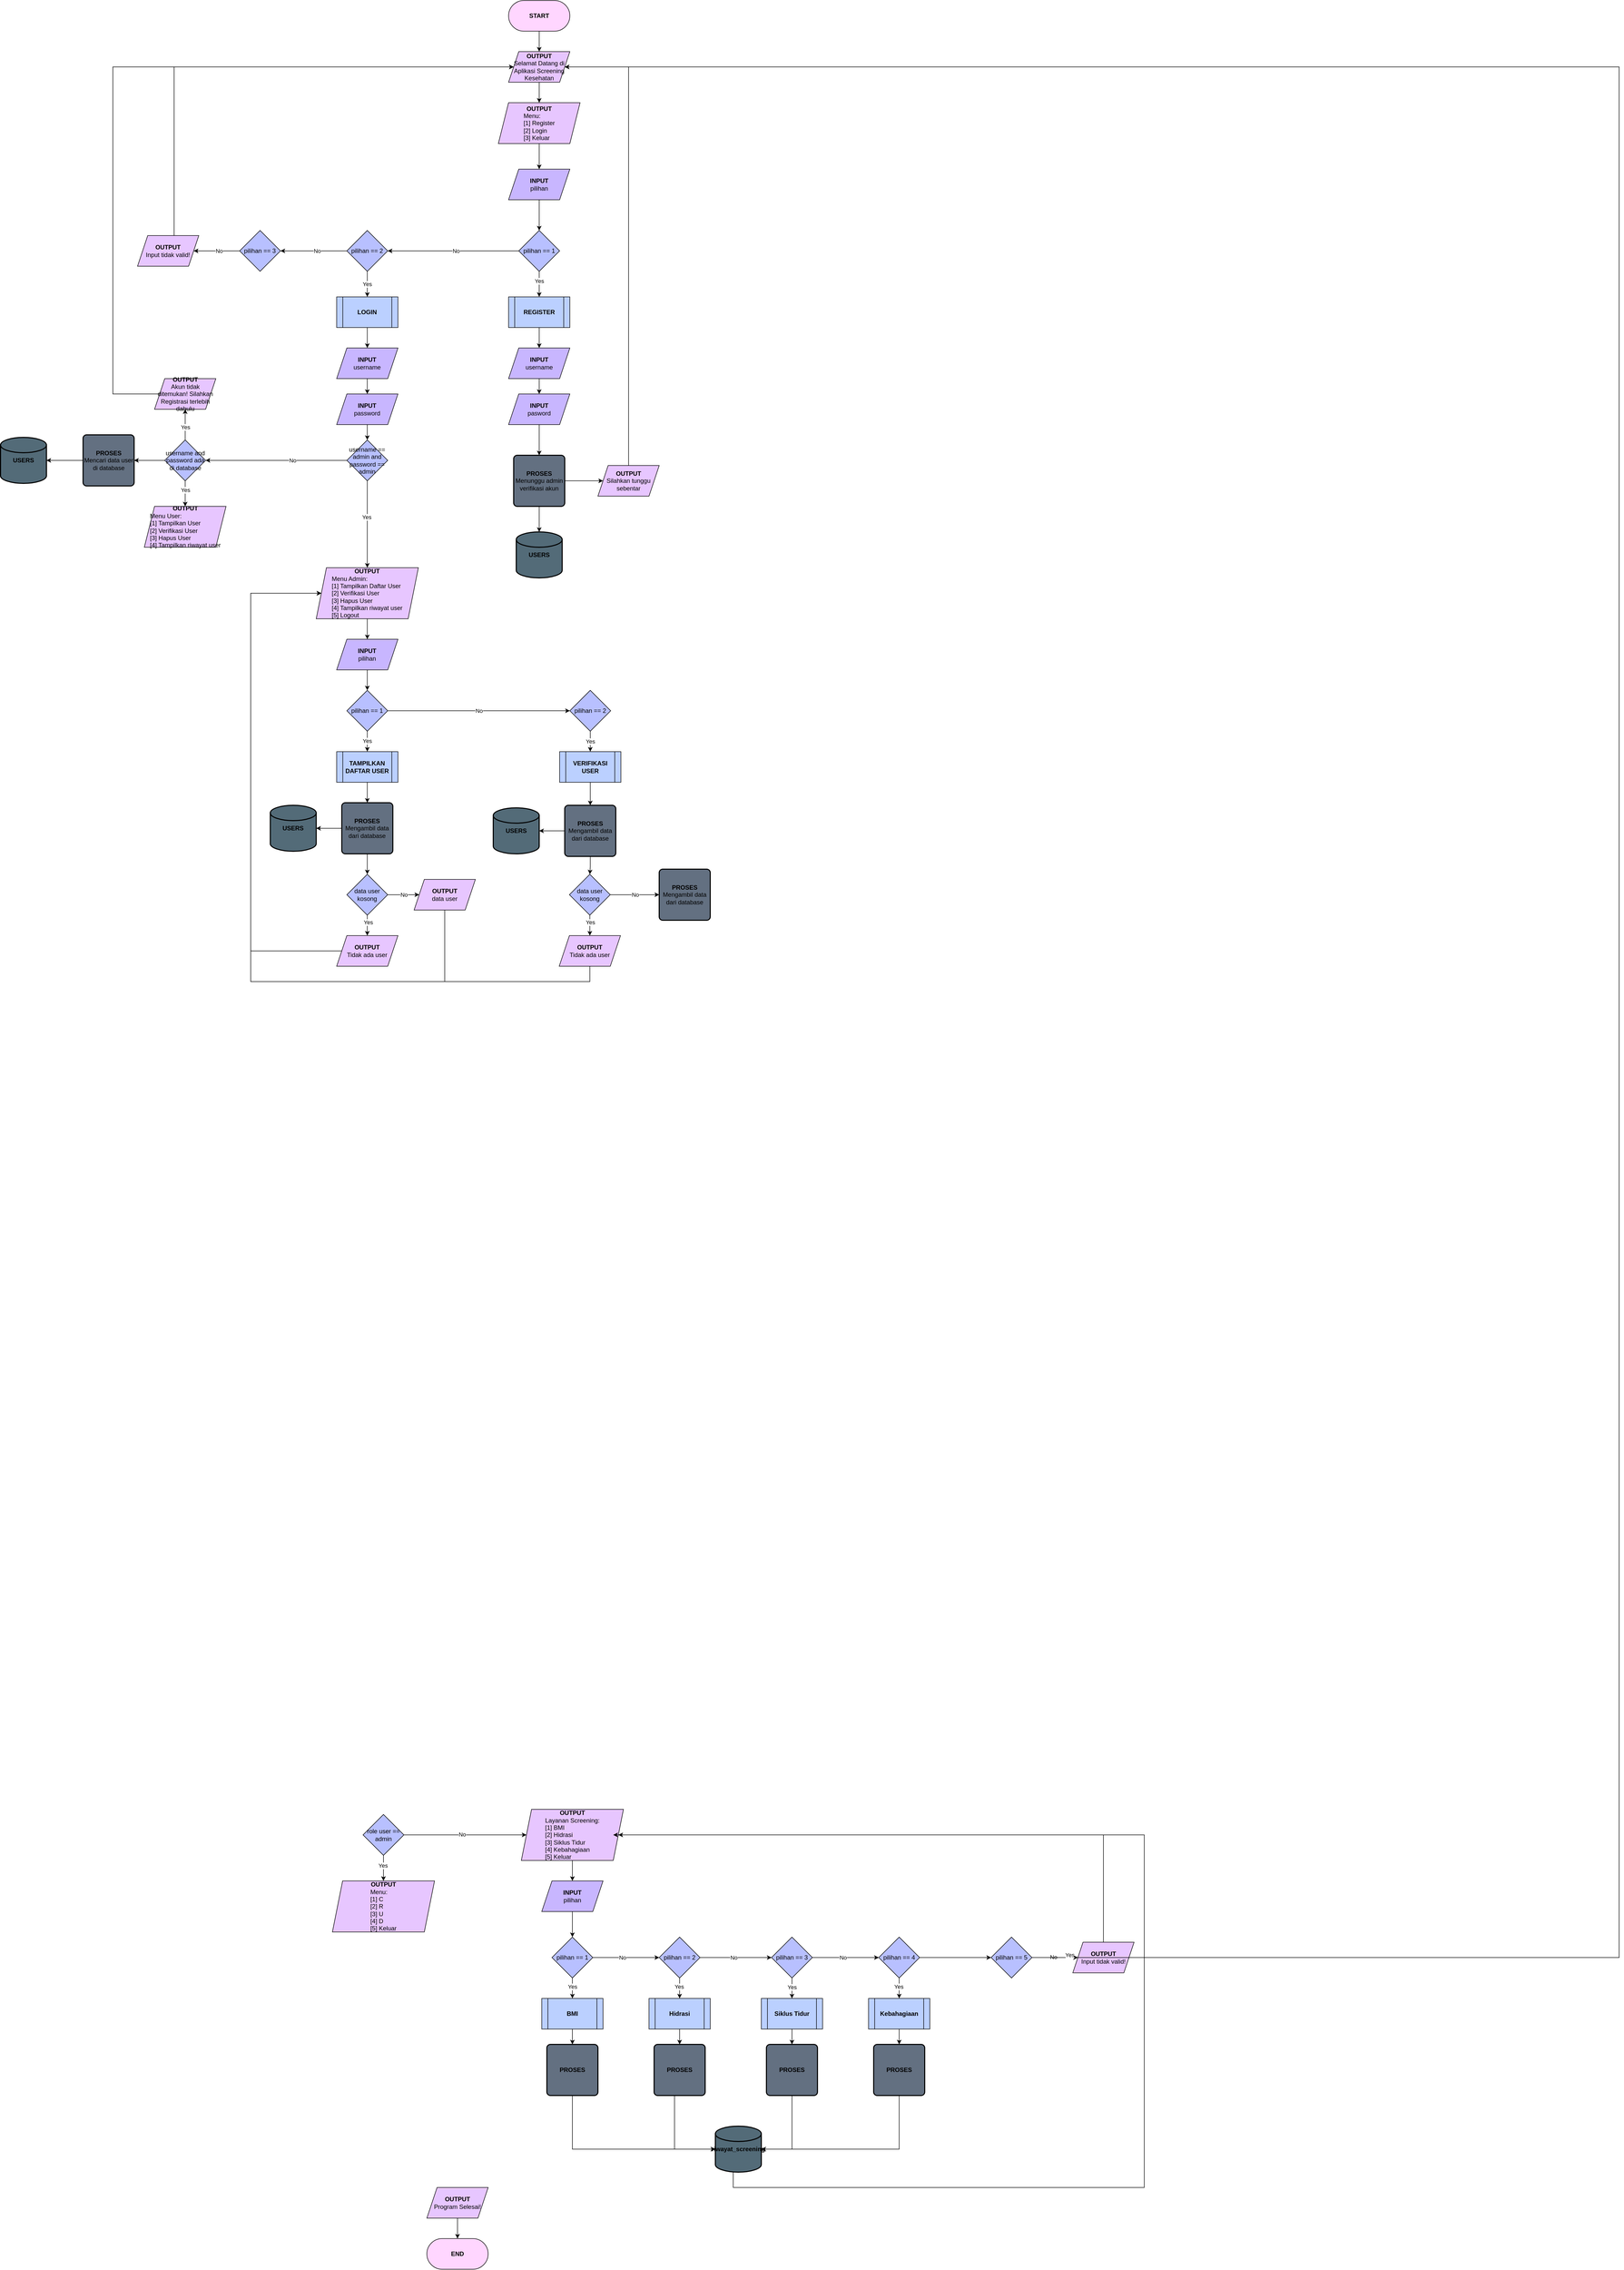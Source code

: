 <mxfile version="22.0.8" type="github">
  <diagram name="Page-1" id="qo0XNnkOASs_RlDREXJG">
    <mxGraphModel dx="2175" dy="676" grid="1" gridSize="10" guides="1" tooltips="1" connect="1" arrows="1" fold="1" page="1" pageScale="1" pageWidth="850" pageHeight="1100" math="0" shadow="0">
      <root>
        <mxCell id="0" />
        <mxCell id="1" parent="0" />
        <mxCell id="Sn1ewvtp5F0sCQ9_cXQ1-5" value="" style="edgeStyle=orthogonalEdgeStyle;rounded=0;orthogonalLoop=1;jettySize=auto;html=1;" parent="1" source="Sn1ewvtp5F0sCQ9_cXQ1-2" target="Sn1ewvtp5F0sCQ9_cXQ1-4" edge="1">
          <mxGeometry relative="1" as="geometry" />
        </mxCell>
        <mxCell id="Sn1ewvtp5F0sCQ9_cXQ1-2" value="&lt;b&gt;START&lt;/b&gt;" style="rounded=1;whiteSpace=wrap;html=1;fillColor=#ffd6ff;arcSize=50;" parent="1" vertex="1">
          <mxGeometry x="365" y="50" width="120" height="60" as="geometry" />
        </mxCell>
        <mxCell id="Sn1ewvtp5F0sCQ9_cXQ1-3" value="&lt;b&gt;END&lt;br&gt;&lt;/b&gt;" style="rounded=1;whiteSpace=wrap;html=1;fillColor=#ffd6ff;arcSize=50;" parent="1" vertex="1">
          <mxGeometry x="205" y="4430" width="120" height="60" as="geometry" />
        </mxCell>
        <mxCell id="Sn1ewvtp5F0sCQ9_cXQ1-7" value="" style="edgeStyle=orthogonalEdgeStyle;rounded=0;orthogonalLoop=1;jettySize=auto;html=1;" parent="1" source="Sn1ewvtp5F0sCQ9_cXQ1-4" target="Sn1ewvtp5F0sCQ9_cXQ1-6" edge="1">
          <mxGeometry relative="1" as="geometry" />
        </mxCell>
        <mxCell id="Sn1ewvtp5F0sCQ9_cXQ1-4" value="&lt;b&gt;OUTPUT&lt;/b&gt;&lt;br&gt;Selamat Datang di Aplikasi Screening Kesehatan" style="shape=parallelogram;perimeter=parallelogramPerimeter;whiteSpace=wrap;html=1;fixedSize=1;fillColor=#e7c6ff;" parent="1" vertex="1">
          <mxGeometry x="365" y="150" width="120" height="60" as="geometry" />
        </mxCell>
        <mxCell id="Sn1ewvtp5F0sCQ9_cXQ1-9" value="" style="edgeStyle=orthogonalEdgeStyle;rounded=0;orthogonalLoop=1;jettySize=auto;html=1;" parent="1" source="Sn1ewvtp5F0sCQ9_cXQ1-6" target="Sn1ewvtp5F0sCQ9_cXQ1-8" edge="1">
          <mxGeometry relative="1" as="geometry" />
        </mxCell>
        <mxCell id="Sn1ewvtp5F0sCQ9_cXQ1-6" value="&lt;b&gt;OUTPUT&lt;/b&gt;&lt;br&gt;&lt;div style=&quot;text-align: left;&quot;&gt;&lt;span style=&quot;background-color: initial;&quot;&gt;Menu:&lt;/span&gt;&lt;/div&gt;&lt;div style=&quot;text-align: left;&quot;&gt;&lt;span style=&quot;background-color: initial;&quot;&gt;[1] Register&lt;/span&gt;&lt;/div&gt;&lt;div style=&quot;text-align: left;&quot;&gt;&lt;span style=&quot;background-color: initial;&quot;&gt;[2] Login&lt;/span&gt;&lt;/div&gt;&lt;div style=&quot;text-align: left;&quot;&gt;&lt;span style=&quot;background-color: initial;&quot;&gt;[3] Keluar&lt;/span&gt;&lt;/div&gt;" style="shape=parallelogram;perimeter=parallelogramPerimeter;whiteSpace=wrap;html=1;fixedSize=1;fillColor=#e7c6ff;" parent="1" vertex="1">
          <mxGeometry x="345" y="250" width="160" height="80" as="geometry" />
        </mxCell>
        <mxCell id="Sn1ewvtp5F0sCQ9_cXQ1-11" value="" style="edgeStyle=orthogonalEdgeStyle;rounded=0;orthogonalLoop=1;jettySize=auto;html=1;" parent="1" source="Sn1ewvtp5F0sCQ9_cXQ1-8" target="Sn1ewvtp5F0sCQ9_cXQ1-10" edge="1">
          <mxGeometry relative="1" as="geometry" />
        </mxCell>
        <mxCell id="Sn1ewvtp5F0sCQ9_cXQ1-8" value="&lt;b&gt;INPUT&lt;/b&gt;&lt;br&gt;pilihan" style="shape=parallelogram;perimeter=parallelogramPerimeter;whiteSpace=wrap;html=1;fixedSize=1;fillColor=#c8b6ff;" parent="1" vertex="1">
          <mxGeometry x="365" y="380" width="120" height="60" as="geometry" />
        </mxCell>
        <mxCell id="Sn1ewvtp5F0sCQ9_cXQ1-13" value="" style="edgeStyle=orthogonalEdgeStyle;rounded=0;orthogonalLoop=1;jettySize=auto;html=1;" parent="1" source="Sn1ewvtp5F0sCQ9_cXQ1-10" target="Sn1ewvtp5F0sCQ9_cXQ1-12" edge="1">
          <mxGeometry relative="1" as="geometry" />
        </mxCell>
        <mxCell id="Sn1ewvtp5F0sCQ9_cXQ1-15" value="Yes" style="edgeLabel;html=1;align=center;verticalAlign=middle;resizable=0;points=[];" parent="Sn1ewvtp5F0sCQ9_cXQ1-13" vertex="1" connectable="0">
          <mxGeometry x="-0.231" relative="1" as="geometry">
            <mxPoint as="offset" />
          </mxGeometry>
        </mxCell>
        <mxCell id="Sn1ewvtp5F0sCQ9_cXQ1-17" style="edgeStyle=orthogonalEdgeStyle;rounded=0;orthogonalLoop=1;jettySize=auto;html=1;" parent="1" source="Sn1ewvtp5F0sCQ9_cXQ1-10" target="Sn1ewvtp5F0sCQ9_cXQ1-16" edge="1">
          <mxGeometry relative="1" as="geometry" />
        </mxCell>
        <mxCell id="Sn1ewvtp5F0sCQ9_cXQ1-18" value="No" style="edgeLabel;html=1;align=center;verticalAlign=middle;resizable=0;points=[];" parent="Sn1ewvtp5F0sCQ9_cXQ1-17" vertex="1" connectable="0">
          <mxGeometry x="-0.043" y="3" relative="1" as="geometry">
            <mxPoint y="-3" as="offset" />
          </mxGeometry>
        </mxCell>
        <mxCell id="Sn1ewvtp5F0sCQ9_cXQ1-10" value="pilihan == 1" style="rhombus;whiteSpace=wrap;html=1;fillColor=#b8c0ff;" parent="1" vertex="1">
          <mxGeometry x="385" y="500" width="80" height="80" as="geometry" />
        </mxCell>
        <mxCell id="Sn1ewvtp5F0sCQ9_cXQ1-12" value="&lt;b&gt;REGISTER&lt;/b&gt;" style="shape=process;whiteSpace=wrap;html=1;backgroundOutline=1;fillColor=#bbd0ff;" parent="1" vertex="1">
          <mxGeometry x="365" y="630" width="120" height="60" as="geometry" />
        </mxCell>
        <mxCell id="Sn1ewvtp5F0sCQ9_cXQ1-20" value="" style="edgeStyle=orthogonalEdgeStyle;rounded=0;orthogonalLoop=1;jettySize=auto;html=1;" parent="1" source="Sn1ewvtp5F0sCQ9_cXQ1-16" target="Sn1ewvtp5F0sCQ9_cXQ1-19" edge="1">
          <mxGeometry relative="1" as="geometry" />
        </mxCell>
        <mxCell id="Sn1ewvtp5F0sCQ9_cXQ1-21" value="Yes" style="edgeLabel;html=1;align=center;verticalAlign=middle;resizable=0;points=[];" parent="Sn1ewvtp5F0sCQ9_cXQ1-20" vertex="1" connectable="0">
          <mxGeometry x="0.002" y="-1" relative="1" as="geometry">
            <mxPoint as="offset" />
          </mxGeometry>
        </mxCell>
        <mxCell id="Sn1ewvtp5F0sCQ9_cXQ1-23" style="edgeStyle=orthogonalEdgeStyle;rounded=0;orthogonalLoop=1;jettySize=auto;html=1;entryX=1;entryY=0.5;entryDx=0;entryDy=0;" parent="1" source="Sn1ewvtp5F0sCQ9_cXQ1-16" target="Sn1ewvtp5F0sCQ9_cXQ1-22" edge="1">
          <mxGeometry relative="1" as="geometry" />
        </mxCell>
        <mxCell id="Sn1ewvtp5F0sCQ9_cXQ1-44" value="No" style="edgeLabel;html=1;align=center;verticalAlign=middle;resizable=0;points=[];" parent="Sn1ewvtp5F0sCQ9_cXQ1-23" vertex="1" connectable="0">
          <mxGeometry x="-0.096" y="2" relative="1" as="geometry">
            <mxPoint y="-2" as="offset" />
          </mxGeometry>
        </mxCell>
        <mxCell id="Sn1ewvtp5F0sCQ9_cXQ1-16" value="pilihan == 2" style="rhombus;whiteSpace=wrap;html=1;fillColor=#b8c0ff;" parent="1" vertex="1">
          <mxGeometry x="48.33" y="500" width="80" height="80" as="geometry" />
        </mxCell>
        <mxCell id="Sn1ewvtp5F0sCQ9_cXQ1-19" value="&lt;b&gt;LOGIN&lt;/b&gt;" style="shape=process;whiteSpace=wrap;html=1;backgroundOutline=1;fillColor=#bbd0ff;" parent="1" vertex="1">
          <mxGeometry x="28.33" y="630" width="120" height="60" as="geometry" />
        </mxCell>
        <mxCell id="Sn1ewvtp5F0sCQ9_cXQ1-41" value="" style="edgeStyle=orthogonalEdgeStyle;rounded=0;orthogonalLoop=1;jettySize=auto;html=1;" parent="1" source="Sn1ewvtp5F0sCQ9_cXQ1-22" target="Sn1ewvtp5F0sCQ9_cXQ1-40" edge="1">
          <mxGeometry relative="1" as="geometry" />
        </mxCell>
        <mxCell id="Sn1ewvtp5F0sCQ9_cXQ1-42" value="No" style="edgeLabel;html=1;align=center;verticalAlign=middle;resizable=0;points=[];" parent="Sn1ewvtp5F0sCQ9_cXQ1-41" vertex="1" connectable="0">
          <mxGeometry x="-0.751" y="3" relative="1" as="geometry">
            <mxPoint x="-30" y="-3" as="offset" />
          </mxGeometry>
        </mxCell>
        <mxCell id="Sn1ewvtp5F0sCQ9_cXQ1-22" value="pilihan == 3" style="rhombus;whiteSpace=wrap;html=1;fillColor=#b8c0ff;" parent="1" vertex="1">
          <mxGeometry x="-161.67" y="500" width="80" height="80" as="geometry" />
        </mxCell>
        <mxCell id="Sn1ewvtp5F0sCQ9_cXQ1-26" value="" style="edgeStyle=orthogonalEdgeStyle;rounded=0;orthogonalLoop=1;jettySize=auto;html=1;" parent="1" source="Sn1ewvtp5F0sCQ9_cXQ1-25" target="Sn1ewvtp5F0sCQ9_cXQ1-3" edge="1">
          <mxGeometry relative="1" as="geometry" />
        </mxCell>
        <mxCell id="Sn1ewvtp5F0sCQ9_cXQ1-25" value="&lt;b&gt;OUTPUT&lt;/b&gt;&lt;br&gt;Program Selesai!" style="shape=parallelogram;perimeter=parallelogramPerimeter;whiteSpace=wrap;html=1;fixedSize=1;fillColor=#e7c6ff;" parent="1" vertex="1">
          <mxGeometry x="205" y="4330" width="120" height="60" as="geometry" />
        </mxCell>
        <mxCell id="Sn1ewvtp5F0sCQ9_cXQ1-28" value="&lt;b&gt;USERS&lt;/b&gt;" style="strokeWidth=2;html=1;shape=mxgraph.flowchart.database;whiteSpace=wrap;fillColor=#536b78;" parent="1" vertex="1">
          <mxGeometry x="380" y="1090" width="90" height="90" as="geometry" />
        </mxCell>
        <mxCell id="w7ZADpuzzI7rwIIFdgVD-18" value="" style="edgeStyle=orthogonalEdgeStyle;rounded=0;orthogonalLoop=1;jettySize=auto;html=1;" parent="1" source="Sn1ewvtp5F0sCQ9_cXQ1-32" target="Sn1ewvtp5F0sCQ9_cXQ1-28" edge="1">
          <mxGeometry relative="1" as="geometry" />
        </mxCell>
        <mxCell id="5jB1MhsBqJiascW-whLG-3" style="edgeStyle=orthogonalEdgeStyle;rounded=0;orthogonalLoop=1;jettySize=auto;html=1;" edge="1" parent="1" source="Sn1ewvtp5F0sCQ9_cXQ1-32" target="5jB1MhsBqJiascW-whLG-1">
          <mxGeometry relative="1" as="geometry" />
        </mxCell>
        <mxCell id="Sn1ewvtp5F0sCQ9_cXQ1-32" value="&lt;b&gt;PROSES&lt;/b&gt;&lt;br&gt;Menunggu admin verifikasi akun" style="rounded=1;whiteSpace=wrap;html=1;absoluteArcSize=1;arcSize=14;strokeWidth=2;fillColor=#637081;" parent="1" vertex="1">
          <mxGeometry x="375" y="940" width="100" height="100" as="geometry" />
        </mxCell>
        <mxCell id="Sn1ewvtp5F0sCQ9_cXQ1-43" style="edgeStyle=orthogonalEdgeStyle;rounded=0;orthogonalLoop=1;jettySize=auto;html=1;entryX=0;entryY=0.5;entryDx=0;entryDy=0;" parent="1" source="Sn1ewvtp5F0sCQ9_cXQ1-40" target="Sn1ewvtp5F0sCQ9_cXQ1-4" edge="1">
          <mxGeometry relative="1" as="geometry">
            <Array as="points">
              <mxPoint x="-290" y="180" />
            </Array>
          </mxGeometry>
        </mxCell>
        <mxCell id="Sn1ewvtp5F0sCQ9_cXQ1-40" value="&lt;b&gt;OUTPUT&lt;/b&gt;&lt;br&gt;Input tidak valid!" style="shape=parallelogram;perimeter=parallelogramPerimeter;whiteSpace=wrap;html=1;fixedSize=1;fillColor=#e7c6ff;" parent="1" vertex="1">
          <mxGeometry x="-361.67" y="510" width="120" height="60" as="geometry" />
        </mxCell>
        <mxCell id="Sn1ewvtp5F0sCQ9_cXQ1-48" value="" style="edgeStyle=orthogonalEdgeStyle;rounded=0;orthogonalLoop=1;jettySize=auto;html=1;" parent="1" source="Sn1ewvtp5F0sCQ9_cXQ1-45" target="Sn1ewvtp5F0sCQ9_cXQ1-47" edge="1">
          <mxGeometry relative="1" as="geometry" />
        </mxCell>
        <mxCell id="Sn1ewvtp5F0sCQ9_cXQ1-49" value="Yes" style="edgeLabel;html=1;align=center;verticalAlign=middle;resizable=0;points=[];" parent="Sn1ewvtp5F0sCQ9_cXQ1-48" vertex="1" connectable="0">
          <mxGeometry x="-0.198" y="-1" relative="1" as="geometry">
            <mxPoint as="offset" />
          </mxGeometry>
        </mxCell>
        <mxCell id="Sn1ewvtp5F0sCQ9_cXQ1-52" style="edgeStyle=orthogonalEdgeStyle;rounded=0;orthogonalLoop=1;jettySize=auto;html=1;entryX=0;entryY=0.5;entryDx=0;entryDy=0;" parent="1" source="Sn1ewvtp5F0sCQ9_cXQ1-45" target="Sn1ewvtp5F0sCQ9_cXQ1-50" edge="1">
          <mxGeometry relative="1" as="geometry" />
        </mxCell>
        <mxCell id="Sn1ewvtp5F0sCQ9_cXQ1-57" value="No" style="edgeLabel;html=1;align=center;verticalAlign=middle;resizable=0;points=[];" parent="Sn1ewvtp5F0sCQ9_cXQ1-52" vertex="1" connectable="0">
          <mxGeometry x="-0.054" y="1" relative="1" as="geometry">
            <mxPoint as="offset" />
          </mxGeometry>
        </mxCell>
        <mxCell id="Sn1ewvtp5F0sCQ9_cXQ1-45" value="role user == admin" style="rhombus;whiteSpace=wrap;html=1;fillColor=#b8c0ff;" parent="1" vertex="1">
          <mxGeometry x="80" y="3600" width="80" height="80" as="geometry" />
        </mxCell>
        <mxCell id="Sn1ewvtp5F0sCQ9_cXQ1-47" value="&lt;b&gt;OUTPUT&lt;/b&gt;&lt;br&gt;&lt;div style=&quot;text-align: left;&quot;&gt;&lt;span style=&quot;background-color: initial;&quot;&gt;Menu:&lt;/span&gt;&lt;/div&gt;&lt;div style=&quot;text-align: left;&quot;&gt;[1] C&lt;/div&gt;&lt;div style=&quot;text-align: left;&quot;&gt;[2] R&lt;/div&gt;&lt;div style=&quot;text-align: left;&quot;&gt;[3] U&lt;/div&gt;&lt;div style=&quot;text-align: left;&quot;&gt;[4] D&lt;/div&gt;&lt;div style=&quot;text-align: left;&quot;&gt;[5] Keluar&lt;/div&gt;" style="shape=parallelogram;perimeter=parallelogramPerimeter;whiteSpace=wrap;html=1;fixedSize=1;fillColor=#e7c6ff;" parent="1" vertex="1">
          <mxGeometry x="20" y="3730" width="200" height="100" as="geometry" />
        </mxCell>
        <mxCell id="Sn1ewvtp5F0sCQ9_cXQ1-54" value="" style="edgeStyle=orthogonalEdgeStyle;rounded=0;orthogonalLoop=1;jettySize=auto;html=1;" parent="1" source="Sn1ewvtp5F0sCQ9_cXQ1-50" target="Sn1ewvtp5F0sCQ9_cXQ1-53" edge="1">
          <mxGeometry relative="1" as="geometry" />
        </mxCell>
        <mxCell id="Sn1ewvtp5F0sCQ9_cXQ1-50" value="&lt;b&gt;OUTPUT&lt;/b&gt;&lt;br&gt;&lt;div style=&quot;text-align: left;&quot;&gt;&lt;span style=&quot;background-color: initial;&quot;&gt;Layanan Screening:&lt;/span&gt;&lt;/div&gt;&lt;div style=&quot;text-align: left;&quot;&gt;[1] BMI&lt;/div&gt;&lt;div style=&quot;text-align: left;&quot;&gt;[2] Hidrasi&lt;/div&gt;&lt;div style=&quot;text-align: left;&quot;&gt;[3] Siklus Tidur&lt;/div&gt;&lt;div style=&quot;text-align: left;&quot;&gt;[4] Kebahagiaan&lt;/div&gt;&lt;div style=&quot;text-align: left;&quot;&gt;[5] Keluar&lt;/div&gt;" style="shape=parallelogram;perimeter=parallelogramPerimeter;whiteSpace=wrap;html=1;fixedSize=1;fillColor=#e7c6ff;" parent="1" vertex="1">
          <mxGeometry x="390" y="3590" width="200" height="100" as="geometry" />
        </mxCell>
        <mxCell id="Sn1ewvtp5F0sCQ9_cXQ1-56" value="" style="edgeStyle=orthogonalEdgeStyle;rounded=0;orthogonalLoop=1;jettySize=auto;html=1;" parent="1" source="Sn1ewvtp5F0sCQ9_cXQ1-53" target="Sn1ewvtp5F0sCQ9_cXQ1-55" edge="1">
          <mxGeometry relative="1" as="geometry" />
        </mxCell>
        <mxCell id="Sn1ewvtp5F0sCQ9_cXQ1-53" value="&lt;b&gt;INPUT&lt;/b&gt;&lt;br&gt;pilihan" style="shape=parallelogram;perimeter=parallelogramPerimeter;whiteSpace=wrap;html=1;fixedSize=1;fillColor=#c8b6ff;" parent="1" vertex="1">
          <mxGeometry x="430" y="3730" width="120" height="60" as="geometry" />
        </mxCell>
        <mxCell id="Sn1ewvtp5F0sCQ9_cXQ1-62" value="" style="edgeStyle=orthogonalEdgeStyle;rounded=0;orthogonalLoop=1;jettySize=auto;html=1;" parent="1" source="Sn1ewvtp5F0sCQ9_cXQ1-55" target="Sn1ewvtp5F0sCQ9_cXQ1-60" edge="1">
          <mxGeometry relative="1" as="geometry" />
        </mxCell>
        <mxCell id="Sn1ewvtp5F0sCQ9_cXQ1-82" value="Yes" style="edgeLabel;html=1;align=center;verticalAlign=middle;resizable=0;points=[];" parent="Sn1ewvtp5F0sCQ9_cXQ1-62" vertex="1" connectable="0">
          <mxGeometry x="-0.156" y="-1" relative="1" as="geometry">
            <mxPoint x="1" as="offset" />
          </mxGeometry>
        </mxCell>
        <mxCell id="Sn1ewvtp5F0sCQ9_cXQ1-66" style="edgeStyle=orthogonalEdgeStyle;rounded=0;orthogonalLoop=1;jettySize=auto;html=1;entryX=0;entryY=0.5;entryDx=0;entryDy=0;" parent="1" source="Sn1ewvtp5F0sCQ9_cXQ1-55" target="Sn1ewvtp5F0sCQ9_cXQ1-63" edge="1">
          <mxGeometry relative="1" as="geometry" />
        </mxCell>
        <mxCell id="Sn1ewvtp5F0sCQ9_cXQ1-87" value="No" style="edgeLabel;html=1;align=center;verticalAlign=middle;resizable=0;points=[];" parent="Sn1ewvtp5F0sCQ9_cXQ1-66" vertex="1" connectable="0">
          <mxGeometry x="-0.189" y="-1" relative="1" as="geometry">
            <mxPoint x="5" y="-1" as="offset" />
          </mxGeometry>
        </mxCell>
        <mxCell id="Sn1ewvtp5F0sCQ9_cXQ1-55" value="pilihan == 1" style="rhombus;whiteSpace=wrap;html=1;fillColor=#b8c0ff;" parent="1" vertex="1">
          <mxGeometry x="450" y="3840" width="80" height="80" as="geometry" />
        </mxCell>
        <mxCell id="Sn1ewvtp5F0sCQ9_cXQ1-69" value="" style="edgeStyle=orthogonalEdgeStyle;rounded=0;orthogonalLoop=1;jettySize=auto;html=1;" parent="1" source="Sn1ewvtp5F0sCQ9_cXQ1-60" target="Sn1ewvtp5F0sCQ9_cXQ1-61" edge="1">
          <mxGeometry relative="1" as="geometry" />
        </mxCell>
        <mxCell id="Sn1ewvtp5F0sCQ9_cXQ1-60" value="&lt;b&gt;BMI&lt;/b&gt;" style="shape=process;whiteSpace=wrap;html=1;backgroundOutline=1;fillColor=#bbd0ff;" parent="1" vertex="1">
          <mxGeometry x="430" y="3960" width="120" height="60" as="geometry" />
        </mxCell>
        <mxCell id="Sn1ewvtp5F0sCQ9_cXQ1-61" value="&lt;b&gt;PROSES&lt;/b&gt;" style="rounded=1;whiteSpace=wrap;html=1;absoluteArcSize=1;arcSize=14;strokeWidth=2;fillColor=#637081;" parent="1" vertex="1">
          <mxGeometry x="440" y="4050" width="100" height="100" as="geometry" />
        </mxCell>
        <mxCell id="Sn1ewvtp5F0sCQ9_cXQ1-67" value="" style="edgeStyle=orthogonalEdgeStyle;rounded=0;orthogonalLoop=1;jettySize=auto;html=1;" parent="1" source="Sn1ewvtp5F0sCQ9_cXQ1-63" target="Sn1ewvtp5F0sCQ9_cXQ1-64" edge="1">
          <mxGeometry relative="1" as="geometry" />
        </mxCell>
        <mxCell id="Sn1ewvtp5F0sCQ9_cXQ1-83" value="Yes" style="edgeLabel;html=1;align=center;verticalAlign=middle;resizable=0;points=[];" parent="Sn1ewvtp5F0sCQ9_cXQ1-67" vertex="1" connectable="0">
          <mxGeometry x="-0.267" y="1" relative="1" as="geometry">
            <mxPoint x="-2" y="2" as="offset" />
          </mxGeometry>
        </mxCell>
        <mxCell id="Sn1ewvtp5F0sCQ9_cXQ1-73" style="edgeStyle=orthogonalEdgeStyle;rounded=0;orthogonalLoop=1;jettySize=auto;html=1;entryX=0;entryY=0.5;entryDx=0;entryDy=0;" parent="1" source="Sn1ewvtp5F0sCQ9_cXQ1-63" target="Sn1ewvtp5F0sCQ9_cXQ1-70" edge="1">
          <mxGeometry relative="1" as="geometry" />
        </mxCell>
        <mxCell id="Sn1ewvtp5F0sCQ9_cXQ1-88" value="No" style="edgeLabel;html=1;align=center;verticalAlign=middle;resizable=0;points=[];" parent="Sn1ewvtp5F0sCQ9_cXQ1-73" vertex="1" connectable="0">
          <mxGeometry x="-0.078" y="-2" relative="1" as="geometry">
            <mxPoint x="1" y="-2" as="offset" />
          </mxGeometry>
        </mxCell>
        <mxCell id="Sn1ewvtp5F0sCQ9_cXQ1-63" value="pilihan == 2" style="rhombus;whiteSpace=wrap;html=1;fillColor=#b8c0ff;" parent="1" vertex="1">
          <mxGeometry x="660" y="3840" width="80" height="80" as="geometry" />
        </mxCell>
        <mxCell id="Sn1ewvtp5F0sCQ9_cXQ1-68" value="" style="edgeStyle=orthogonalEdgeStyle;rounded=0;orthogonalLoop=1;jettySize=auto;html=1;" parent="1" source="Sn1ewvtp5F0sCQ9_cXQ1-64" target="Sn1ewvtp5F0sCQ9_cXQ1-65" edge="1">
          <mxGeometry relative="1" as="geometry" />
        </mxCell>
        <mxCell id="Sn1ewvtp5F0sCQ9_cXQ1-64" value="&lt;b&gt;Hidrasi&lt;/b&gt;" style="shape=process;whiteSpace=wrap;html=1;backgroundOutline=1;fillColor=#bbd0ff;" parent="1" vertex="1">
          <mxGeometry x="640" y="3960" width="120" height="60" as="geometry" />
        </mxCell>
        <mxCell id="Sn1ewvtp5F0sCQ9_cXQ1-65" value="&lt;b&gt;PROSES&lt;/b&gt;" style="rounded=1;whiteSpace=wrap;html=1;absoluteArcSize=1;arcSize=14;strokeWidth=2;fillColor=#637081;" parent="1" vertex="1">
          <mxGeometry x="650" y="4050" width="100" height="100" as="geometry" />
        </mxCell>
        <mxCell id="Sn1ewvtp5F0sCQ9_cXQ1-74" value="" style="edgeStyle=orthogonalEdgeStyle;rounded=0;orthogonalLoop=1;jettySize=auto;html=1;" parent="1" source="Sn1ewvtp5F0sCQ9_cXQ1-70" target="Sn1ewvtp5F0sCQ9_cXQ1-71" edge="1">
          <mxGeometry relative="1" as="geometry" />
        </mxCell>
        <mxCell id="Sn1ewvtp5F0sCQ9_cXQ1-84" value="Yes" style="edgeLabel;html=1;align=center;verticalAlign=middle;resizable=0;points=[];" parent="Sn1ewvtp5F0sCQ9_cXQ1-74" vertex="1" connectable="0">
          <mxGeometry x="-0.1" y="2" relative="1" as="geometry">
            <mxPoint x="-2" as="offset" />
          </mxGeometry>
        </mxCell>
        <mxCell id="Sn1ewvtp5F0sCQ9_cXQ1-79" style="edgeStyle=orthogonalEdgeStyle;rounded=0;orthogonalLoop=1;jettySize=auto;html=1;entryX=0;entryY=0.5;entryDx=0;entryDy=0;" parent="1" source="Sn1ewvtp5F0sCQ9_cXQ1-70" target="Sn1ewvtp5F0sCQ9_cXQ1-76" edge="1">
          <mxGeometry relative="1" as="geometry" />
        </mxCell>
        <mxCell id="Sn1ewvtp5F0sCQ9_cXQ1-89" value="No" style="edgeLabel;html=1;align=center;verticalAlign=middle;resizable=0;points=[];" parent="Sn1ewvtp5F0sCQ9_cXQ1-79" vertex="1" connectable="0">
          <mxGeometry x="-0.077" y="-4" relative="1" as="geometry">
            <mxPoint y="-4" as="offset" />
          </mxGeometry>
        </mxCell>
        <mxCell id="Sn1ewvtp5F0sCQ9_cXQ1-70" value="pilihan == 3" style="rhombus;whiteSpace=wrap;html=1;fillColor=#b8c0ff;" parent="1" vertex="1">
          <mxGeometry x="880" y="3840" width="80" height="80" as="geometry" />
        </mxCell>
        <mxCell id="Sn1ewvtp5F0sCQ9_cXQ1-75" value="" style="edgeStyle=orthogonalEdgeStyle;rounded=0;orthogonalLoop=1;jettySize=auto;html=1;" parent="1" source="Sn1ewvtp5F0sCQ9_cXQ1-71" target="Sn1ewvtp5F0sCQ9_cXQ1-72" edge="1">
          <mxGeometry relative="1" as="geometry" />
        </mxCell>
        <mxCell id="Sn1ewvtp5F0sCQ9_cXQ1-71" value="&lt;b&gt;Siklus Tidur&lt;/b&gt;" style="shape=process;whiteSpace=wrap;html=1;backgroundOutline=1;fillColor=#bbd0ff;" parent="1" vertex="1">
          <mxGeometry x="860" y="3960" width="120" height="60" as="geometry" />
        </mxCell>
        <mxCell id="Sn1ewvtp5F0sCQ9_cXQ1-72" value="&lt;b&gt;PROSES&lt;/b&gt;" style="rounded=1;whiteSpace=wrap;html=1;absoluteArcSize=1;arcSize=14;strokeWidth=2;fillColor=#637081;" parent="1" vertex="1">
          <mxGeometry x="870" y="4050" width="100" height="100" as="geometry" />
        </mxCell>
        <mxCell id="Sn1ewvtp5F0sCQ9_cXQ1-80" value="" style="edgeStyle=orthogonalEdgeStyle;rounded=0;orthogonalLoop=1;jettySize=auto;html=1;" parent="1" source="Sn1ewvtp5F0sCQ9_cXQ1-76" target="Sn1ewvtp5F0sCQ9_cXQ1-77" edge="1">
          <mxGeometry relative="1" as="geometry" />
        </mxCell>
        <mxCell id="Sn1ewvtp5F0sCQ9_cXQ1-86" value="Yes" style="edgeLabel;html=1;align=center;verticalAlign=middle;resizable=0;points=[];" parent="Sn1ewvtp5F0sCQ9_cXQ1-80" vertex="1" connectable="0">
          <mxGeometry x="-0.191" y="3" relative="1" as="geometry">
            <mxPoint x="-4" y="1" as="offset" />
          </mxGeometry>
        </mxCell>
        <mxCell id="Sn1ewvtp5F0sCQ9_cXQ1-102" style="edgeStyle=orthogonalEdgeStyle;rounded=0;orthogonalLoop=1;jettySize=auto;html=1;entryX=0;entryY=0.5;entryDx=0;entryDy=0;" parent="1" source="Sn1ewvtp5F0sCQ9_cXQ1-76" target="Sn1ewvtp5F0sCQ9_cXQ1-101" edge="1">
          <mxGeometry relative="1" as="geometry" />
        </mxCell>
        <mxCell id="Sn1ewvtp5F0sCQ9_cXQ1-76" value="pilihan == 4" style="rhombus;whiteSpace=wrap;html=1;fillColor=#b8c0ff;" parent="1" vertex="1">
          <mxGeometry x="1090" y="3840" width="80" height="80" as="geometry" />
        </mxCell>
        <mxCell id="Sn1ewvtp5F0sCQ9_cXQ1-81" value="" style="edgeStyle=orthogonalEdgeStyle;rounded=0;orthogonalLoop=1;jettySize=auto;html=1;" parent="1" source="Sn1ewvtp5F0sCQ9_cXQ1-77" target="Sn1ewvtp5F0sCQ9_cXQ1-78" edge="1">
          <mxGeometry relative="1" as="geometry" />
        </mxCell>
        <mxCell id="Sn1ewvtp5F0sCQ9_cXQ1-77" value="&lt;b&gt;Kebahagiaan&lt;/b&gt;" style="shape=process;whiteSpace=wrap;html=1;backgroundOutline=1;fillColor=#bbd0ff;" parent="1" vertex="1">
          <mxGeometry x="1070" y="3960" width="120" height="60" as="geometry" />
        </mxCell>
        <mxCell id="Sn1ewvtp5F0sCQ9_cXQ1-99" style="edgeStyle=orthogonalEdgeStyle;rounded=0;orthogonalLoop=1;jettySize=auto;html=1;entryX=1;entryY=0.5;entryDx=0;entryDy=0;entryPerimeter=0;" parent="1" source="Sn1ewvtp5F0sCQ9_cXQ1-78" target="Sn1ewvtp5F0sCQ9_cXQ1-95" edge="1">
          <mxGeometry relative="1" as="geometry">
            <mxPoint x="1130" y="4260" as="targetPoint" />
            <Array as="points">
              <mxPoint x="1130" y="4255" />
            </Array>
          </mxGeometry>
        </mxCell>
        <mxCell id="Sn1ewvtp5F0sCQ9_cXQ1-78" value="&lt;b&gt;PROSES&lt;/b&gt;" style="rounded=1;whiteSpace=wrap;html=1;absoluteArcSize=1;arcSize=14;strokeWidth=2;fillColor=#637081;" parent="1" vertex="1">
          <mxGeometry x="1080" y="4050" width="100" height="100" as="geometry" />
        </mxCell>
        <mxCell id="Sn1ewvtp5F0sCQ9_cXQ1-105" style="edgeStyle=orthogonalEdgeStyle;rounded=0;orthogonalLoop=1;jettySize=auto;html=1;entryX=1;entryY=0.5;entryDx=0;entryDy=0;" parent="1" source="Sn1ewvtp5F0sCQ9_cXQ1-91" target="Sn1ewvtp5F0sCQ9_cXQ1-50" edge="1">
          <mxGeometry relative="1" as="geometry">
            <Array as="points">
              <mxPoint x="1530" y="3640" />
            </Array>
          </mxGeometry>
        </mxCell>
        <mxCell id="Sn1ewvtp5F0sCQ9_cXQ1-91" value="&lt;b&gt;OUTPUT&lt;/b&gt;&lt;br&gt;Input tidak valid!" style="shape=parallelogram;perimeter=parallelogramPerimeter;whiteSpace=wrap;html=1;fixedSize=1;fillColor=#e7c6ff;" parent="1" vertex="1">
          <mxGeometry x="1470" y="3850" width="120" height="60" as="geometry" />
        </mxCell>
        <mxCell id="Sn1ewvtp5F0sCQ9_cXQ1-110" style="edgeStyle=orthogonalEdgeStyle;rounded=0;orthogonalLoop=1;jettySize=auto;html=1;entryX=1;entryY=0.5;entryDx=0;entryDy=0;" parent="1" edge="1">
          <mxGeometry relative="1" as="geometry">
            <mxPoint x="805" y="4300" as="sourcePoint" />
            <mxPoint x="570" y="3640" as="targetPoint" />
            <Array as="points">
              <mxPoint x="805" y="4330" />
              <mxPoint x="1610" y="4330" />
              <mxPoint x="1610" y="3640" />
            </Array>
          </mxGeometry>
        </mxCell>
        <mxCell id="Sn1ewvtp5F0sCQ9_cXQ1-95" value="&lt;b&gt;riwayat_screening&lt;/b&gt;" style="strokeWidth=2;html=1;shape=mxgraph.flowchart.database;whiteSpace=wrap;fillColor=#536b78;" parent="1" vertex="1">
          <mxGeometry x="770" y="4210" width="90" height="90" as="geometry" />
        </mxCell>
        <mxCell id="Sn1ewvtp5F0sCQ9_cXQ1-96" style="edgeStyle=orthogonalEdgeStyle;rounded=0;orthogonalLoop=1;jettySize=auto;html=1;entryX=0;entryY=0.5;entryDx=0;entryDy=0;entryPerimeter=0;" parent="1" source="Sn1ewvtp5F0sCQ9_cXQ1-61" target="Sn1ewvtp5F0sCQ9_cXQ1-95" edge="1">
          <mxGeometry relative="1" as="geometry">
            <Array as="points">
              <mxPoint x="490" y="4255" />
            </Array>
          </mxGeometry>
        </mxCell>
        <mxCell id="Sn1ewvtp5F0sCQ9_cXQ1-97" style="edgeStyle=orthogonalEdgeStyle;rounded=0;orthogonalLoop=1;jettySize=auto;html=1;entryX=0;entryY=0.5;entryDx=0;entryDy=0;entryPerimeter=0;" parent="1" source="Sn1ewvtp5F0sCQ9_cXQ1-65" target="Sn1ewvtp5F0sCQ9_cXQ1-95" edge="1">
          <mxGeometry relative="1" as="geometry">
            <Array as="points">
              <mxPoint x="690" y="4255" />
            </Array>
          </mxGeometry>
        </mxCell>
        <mxCell id="Sn1ewvtp5F0sCQ9_cXQ1-98" style="edgeStyle=orthogonalEdgeStyle;rounded=0;orthogonalLoop=1;jettySize=auto;html=1;entryX=1;entryY=0.5;entryDx=0;entryDy=0;entryPerimeter=0;" parent="1" source="Sn1ewvtp5F0sCQ9_cXQ1-72" target="Sn1ewvtp5F0sCQ9_cXQ1-95" edge="1">
          <mxGeometry relative="1" as="geometry">
            <Array as="points">
              <mxPoint x="920" y="4255" />
            </Array>
          </mxGeometry>
        </mxCell>
        <mxCell id="Sn1ewvtp5F0sCQ9_cXQ1-103" style="edgeStyle=orthogonalEdgeStyle;rounded=0;orthogonalLoop=1;jettySize=auto;html=1;entryX=0;entryY=0.5;entryDx=0;entryDy=0;" parent="1" source="Sn1ewvtp5F0sCQ9_cXQ1-101" target="Sn1ewvtp5F0sCQ9_cXQ1-91" edge="1">
          <mxGeometry relative="1" as="geometry" />
        </mxCell>
        <mxCell id="Sn1ewvtp5F0sCQ9_cXQ1-104" value="No" style="edgeLabel;html=1;align=center;verticalAlign=middle;resizable=0;points=[];" parent="Sn1ewvtp5F0sCQ9_cXQ1-103" vertex="1" connectable="0">
          <mxGeometry x="0.057" relative="1" as="geometry">
            <mxPoint x="-6" y="-1" as="offset" />
          </mxGeometry>
        </mxCell>
        <mxCell id="Sn1ewvtp5F0sCQ9_cXQ1-106" style="edgeStyle=orthogonalEdgeStyle;rounded=0;orthogonalLoop=1;jettySize=auto;html=1;entryX=1;entryY=0.5;entryDx=0;entryDy=0;" parent="1" source="Sn1ewvtp5F0sCQ9_cXQ1-101" target="Sn1ewvtp5F0sCQ9_cXQ1-4" edge="1">
          <mxGeometry relative="1" as="geometry">
            <Array as="points">
              <mxPoint x="2540" y="3880" />
              <mxPoint x="2540" y="180" />
            </Array>
          </mxGeometry>
        </mxCell>
        <mxCell id="Sn1ewvtp5F0sCQ9_cXQ1-109" value="Yes" style="edgeLabel;html=1;align=center;verticalAlign=middle;resizable=0;points=[];" parent="Sn1ewvtp5F0sCQ9_cXQ1-106" vertex="1" connectable="0">
          <mxGeometry x="-0.978" y="1" relative="1" as="geometry">
            <mxPoint x="-2" y="-4" as="offset" />
          </mxGeometry>
        </mxCell>
        <mxCell id="Sn1ewvtp5F0sCQ9_cXQ1-101" value="pilihan == 5" style="rhombus;whiteSpace=wrap;html=1;fillColor=#b8c0ff;" parent="1" vertex="1">
          <mxGeometry x="1310" y="3840" width="80" height="80" as="geometry" />
        </mxCell>
        <mxCell id="w7ZADpuzzI7rwIIFdgVD-4" value="" style="edgeStyle=orthogonalEdgeStyle;rounded=0;orthogonalLoop=1;jettySize=auto;html=1;" parent="1" source="Sn1ewvtp5F0sCQ9_cXQ1-19" target="w7ZADpuzzI7rwIIFdgVD-3" edge="1">
          <mxGeometry relative="1" as="geometry">
            <mxPoint x="88.33" y="690" as="sourcePoint" />
            <mxPoint x="88.33" y="820" as="targetPoint" />
          </mxGeometry>
        </mxCell>
        <mxCell id="w7ZADpuzzI7rwIIFdgVD-14" value="" style="edgeStyle=orthogonalEdgeStyle;rounded=0;orthogonalLoop=1;jettySize=auto;html=1;" parent="1" source="w7ZADpuzzI7rwIIFdgVD-3" target="w7ZADpuzzI7rwIIFdgVD-13" edge="1">
          <mxGeometry relative="1" as="geometry" />
        </mxCell>
        <mxCell id="w7ZADpuzzI7rwIIFdgVD-3" value="&lt;b&gt;INPUT&lt;/b&gt;&lt;br&gt;username" style="shape=parallelogram;perimeter=parallelogramPerimeter;whiteSpace=wrap;html=1;fixedSize=1;fillColor=#c8b6ff;" parent="1" vertex="1">
          <mxGeometry x="28.33" y="730" width="120" height="60" as="geometry" />
        </mxCell>
        <mxCell id="w7ZADpuzzI7rwIIFdgVD-6" value="" style="edgeStyle=orthogonalEdgeStyle;rounded=0;orthogonalLoop=1;jettySize=auto;html=1;" parent="1" source="Sn1ewvtp5F0sCQ9_cXQ1-12" target="w7ZADpuzzI7rwIIFdgVD-5" edge="1">
          <mxGeometry relative="1" as="geometry">
            <mxPoint x="425" y="690" as="sourcePoint" />
            <mxPoint x="425" y="820" as="targetPoint" />
          </mxGeometry>
        </mxCell>
        <mxCell id="w7ZADpuzzI7rwIIFdgVD-5" value="&lt;b&gt;INPUT&lt;/b&gt;&lt;br&gt;username" style="shape=parallelogram;perimeter=parallelogramPerimeter;whiteSpace=wrap;html=1;fixedSize=1;fillColor=#c8b6ff;" parent="1" vertex="1">
          <mxGeometry x="365" y="730" width="120" height="60" as="geometry" />
        </mxCell>
        <mxCell id="w7ZADpuzzI7rwIIFdgVD-8" value="" style="edgeStyle=orthogonalEdgeStyle;rounded=0;orthogonalLoop=1;jettySize=auto;html=1;" parent="1" source="w7ZADpuzzI7rwIIFdgVD-5" target="w7ZADpuzzI7rwIIFdgVD-7" edge="1">
          <mxGeometry relative="1" as="geometry">
            <mxPoint x="425" y="790" as="sourcePoint" />
            <mxPoint x="425" y="1150" as="targetPoint" />
          </mxGeometry>
        </mxCell>
        <mxCell id="w7ZADpuzzI7rwIIFdgVD-9" value="" style="edgeStyle=orthogonalEdgeStyle;rounded=0;orthogonalLoop=1;jettySize=auto;html=1;" parent="1" source="w7ZADpuzzI7rwIIFdgVD-7" target="Sn1ewvtp5F0sCQ9_cXQ1-32" edge="1">
          <mxGeometry relative="1" as="geometry" />
        </mxCell>
        <mxCell id="w7ZADpuzzI7rwIIFdgVD-7" value="&lt;b&gt;INPUT&lt;/b&gt;&lt;br&gt;pasword" style="shape=parallelogram;perimeter=parallelogramPerimeter;whiteSpace=wrap;html=1;fixedSize=1;fillColor=#c8b6ff;" parent="1" vertex="1">
          <mxGeometry x="365" y="820" width="120" height="60" as="geometry" />
        </mxCell>
        <mxCell id="5jB1MhsBqJiascW-whLG-7" value="" style="edgeStyle=orthogonalEdgeStyle;rounded=0;orthogonalLoop=1;jettySize=auto;html=1;" edge="1" parent="1" source="w7ZADpuzzI7rwIIFdgVD-11" target="5jB1MhsBqJiascW-whLG-6">
          <mxGeometry relative="1" as="geometry" />
        </mxCell>
        <mxCell id="w7ZADpuzzI7rwIIFdgVD-11" value="&lt;b&gt;OUTPUT&lt;/b&gt;&lt;br&gt;&lt;div style=&quot;text-align: left;&quot;&gt;&lt;span style=&quot;background-color: initial;&quot;&gt;Menu Admin:&lt;/span&gt;&lt;/div&gt;&lt;div style=&quot;text-align: left;&quot;&gt;&lt;span style=&quot;background-color: initial;&quot;&gt;[1] Tampilkan Daftar User&lt;/span&gt;&lt;/div&gt;&lt;div style=&quot;text-align: left;&quot;&gt;&lt;span style=&quot;background-color: initial;&quot;&gt;[2] Verifikasi User&lt;/span&gt;&lt;/div&gt;&lt;div style=&quot;text-align: left;&quot;&gt;&lt;span style=&quot;background-color: initial;&quot;&gt;[3] Hapus User&lt;/span&gt;&lt;/div&gt;&lt;div style=&quot;text-align: left;&quot;&gt;[4] Tampilkan riwayat user&lt;/div&gt;&lt;div style=&quot;text-align: left;&quot;&gt;[5] Logout&lt;/div&gt;" style="shape=parallelogram;perimeter=parallelogramPerimeter;whiteSpace=wrap;html=1;fixedSize=1;fillColor=#e7c6ff;" parent="1" vertex="1">
          <mxGeometry x="-11.67" y="1160" width="200" height="100" as="geometry" />
        </mxCell>
        <mxCell id="w7ZADpuzzI7rwIIFdgVD-16" value="" style="edgeStyle=orthogonalEdgeStyle;rounded=0;orthogonalLoop=1;jettySize=auto;html=1;" parent="1" source="w7ZADpuzzI7rwIIFdgVD-13" target="w7ZADpuzzI7rwIIFdgVD-15" edge="1">
          <mxGeometry relative="1" as="geometry" />
        </mxCell>
        <mxCell id="w7ZADpuzzI7rwIIFdgVD-13" value="&lt;b&gt;INPUT&lt;/b&gt;&lt;br&gt;password" style="shape=parallelogram;perimeter=parallelogramPerimeter;whiteSpace=wrap;html=1;fixedSize=1;fillColor=#c8b6ff;" parent="1" vertex="1">
          <mxGeometry x="28.33" y="820" width="120" height="60" as="geometry" />
        </mxCell>
        <mxCell id="w7ZADpuzzI7rwIIFdgVD-17" value="" style="edgeStyle=orthogonalEdgeStyle;rounded=0;orthogonalLoop=1;jettySize=auto;html=1;" parent="1" source="w7ZADpuzzI7rwIIFdgVD-15" target="w7ZADpuzzI7rwIIFdgVD-11" edge="1">
          <mxGeometry relative="1" as="geometry" />
        </mxCell>
        <mxCell id="w7ZADpuzzI7rwIIFdgVD-35" value="Yes" style="edgeLabel;html=1;align=center;verticalAlign=middle;resizable=0;points=[];" parent="w7ZADpuzzI7rwIIFdgVD-17" vertex="1" connectable="0">
          <mxGeometry x="-0.173" y="2" relative="1" as="geometry">
            <mxPoint x="-4" as="offset" />
          </mxGeometry>
        </mxCell>
        <mxCell id="w7ZADpuzzI7rwIIFdgVD-27" style="edgeStyle=orthogonalEdgeStyle;rounded=0;orthogonalLoop=1;jettySize=auto;html=1;entryX=1;entryY=0.5;entryDx=0;entryDy=0;" parent="1" source="w7ZADpuzzI7rwIIFdgVD-15" target="w7ZADpuzzI7rwIIFdgVD-26" edge="1">
          <mxGeometry relative="1" as="geometry" />
        </mxCell>
        <mxCell id="w7ZADpuzzI7rwIIFdgVD-36" value="No" style="edgeLabel;html=1;align=center;verticalAlign=middle;resizable=0;points=[];" parent="w7ZADpuzzI7rwIIFdgVD-27" vertex="1" connectable="0">
          <mxGeometry x="-0.252" y="1" relative="1" as="geometry">
            <mxPoint x="-3" y="-1" as="offset" />
          </mxGeometry>
        </mxCell>
        <mxCell id="w7ZADpuzzI7rwIIFdgVD-15" value="username == admin and password == admin" style="rhombus;whiteSpace=wrap;html=1;fillColor=#b8c0ff;" parent="1" vertex="1">
          <mxGeometry x="48.33" y="910" width="80" height="80" as="geometry" />
        </mxCell>
        <mxCell id="w7ZADpuzzI7rwIIFdgVD-29" value="" style="edgeStyle=orthogonalEdgeStyle;rounded=0;orthogonalLoop=1;jettySize=auto;html=1;" parent="1" source="w7ZADpuzzI7rwIIFdgVD-30" target="w7ZADpuzzI7rwIIFdgVD-28" edge="1">
          <mxGeometry relative="1" as="geometry" />
        </mxCell>
        <mxCell id="w7ZADpuzzI7rwIIFdgVD-34" value="" style="edgeStyle=orthogonalEdgeStyle;rounded=0;orthogonalLoop=1;jettySize=auto;html=1;" parent="1" source="w7ZADpuzzI7rwIIFdgVD-26" target="w7ZADpuzzI7rwIIFdgVD-33" edge="1">
          <mxGeometry relative="1" as="geometry" />
        </mxCell>
        <mxCell id="w7ZADpuzzI7rwIIFdgVD-37" value="Yes" style="edgeLabel;html=1;align=center;verticalAlign=middle;resizable=0;points=[];" parent="w7ZADpuzzI7rwIIFdgVD-34" vertex="1" connectable="0">
          <mxGeometry x="-0.276" relative="1" as="geometry">
            <mxPoint as="offset" />
          </mxGeometry>
        </mxCell>
        <mxCell id="w7ZADpuzzI7rwIIFdgVD-42" style="edgeStyle=orthogonalEdgeStyle;rounded=0;orthogonalLoop=1;jettySize=auto;html=1;entryX=0.5;entryY=1;entryDx=0;entryDy=0;" parent="1" source="w7ZADpuzzI7rwIIFdgVD-26" target="w7ZADpuzzI7rwIIFdgVD-22" edge="1">
          <mxGeometry relative="1" as="geometry" />
        </mxCell>
        <mxCell id="w7ZADpuzzI7rwIIFdgVD-43" value="Yes" style="edgeLabel;html=1;align=center;verticalAlign=middle;resizable=0;points=[];" parent="w7ZADpuzzI7rwIIFdgVD-42" vertex="1" connectable="0">
          <mxGeometry x="-0.17" relative="1" as="geometry">
            <mxPoint as="offset" />
          </mxGeometry>
        </mxCell>
        <mxCell id="w7ZADpuzzI7rwIIFdgVD-26" value="username and password ada di database" style="rhombus;whiteSpace=wrap;html=1;fillColor=#b8c0ff;" parent="1" vertex="1">
          <mxGeometry x="-308.33" y="910" width="80" height="80" as="geometry" />
        </mxCell>
        <mxCell id="w7ZADpuzzI7rwIIFdgVD-28" value="&lt;b&gt;USERS&lt;/b&gt;" style="strokeWidth=2;html=1;shape=mxgraph.flowchart.database;whiteSpace=wrap;fillColor=#536b78;" parent="1" vertex="1">
          <mxGeometry x="-630" y="905" width="90" height="90" as="geometry" />
        </mxCell>
        <mxCell id="w7ZADpuzzI7rwIIFdgVD-32" value="" style="edgeStyle=orthogonalEdgeStyle;rounded=0;orthogonalLoop=1;jettySize=auto;html=1;" parent="1" source="w7ZADpuzzI7rwIIFdgVD-26" target="w7ZADpuzzI7rwIIFdgVD-30" edge="1">
          <mxGeometry relative="1" as="geometry">
            <mxPoint x="-318.33" y="950" as="sourcePoint" />
            <mxPoint x="-540.33" y="950" as="targetPoint" />
          </mxGeometry>
        </mxCell>
        <mxCell id="w7ZADpuzzI7rwIIFdgVD-30" value="&lt;b&gt;PROSES&lt;/b&gt;&lt;br&gt;Mencari data user di database" style="rounded=1;whiteSpace=wrap;html=1;absoluteArcSize=1;arcSize=14;strokeWidth=2;fillColor=#637081;" parent="1" vertex="1">
          <mxGeometry x="-468.33" y="900" width="100" height="100" as="geometry" />
        </mxCell>
        <mxCell id="w7ZADpuzzI7rwIIFdgVD-33" value="&lt;b&gt;OUTPUT&lt;/b&gt;&lt;br&gt;&lt;div style=&quot;text-align: left;&quot;&gt;&lt;span style=&quot;background-color: initial;&quot;&gt;Menu User:&lt;/span&gt;&lt;/div&gt;&lt;div style=&quot;text-align: left;&quot;&gt;&lt;span style=&quot;background-color: initial;&quot;&gt;[1] Tampilkan User&lt;/span&gt;&lt;/div&gt;&lt;div style=&quot;text-align: left;&quot;&gt;&lt;span style=&quot;background-color: initial;&quot;&gt;[2] Verifikasi User&lt;/span&gt;&lt;/div&gt;&lt;div style=&quot;text-align: left;&quot;&gt;&lt;span style=&quot;background-color: initial;&quot;&gt;[3] Hapus User&lt;/span&gt;&lt;/div&gt;&lt;div style=&quot;text-align: left;&quot;&gt;[4] Tampilkan riwayat user&lt;/div&gt;" style="shape=parallelogram;perimeter=parallelogramPerimeter;whiteSpace=wrap;html=1;fixedSize=1;fillColor=#e7c6ff;" parent="1" vertex="1">
          <mxGeometry x="-348.33" y="1040" width="160" height="80" as="geometry" />
        </mxCell>
        <mxCell id="w7ZADpuzzI7rwIIFdgVD-44" style="edgeStyle=orthogonalEdgeStyle;rounded=0;orthogonalLoop=1;jettySize=auto;html=1;entryX=0;entryY=0.5;entryDx=0;entryDy=0;" parent="1" source="w7ZADpuzzI7rwIIFdgVD-22" target="Sn1ewvtp5F0sCQ9_cXQ1-4" edge="1">
          <mxGeometry relative="1" as="geometry">
            <Array as="points">
              <mxPoint x="-410" y="820" />
              <mxPoint x="-410" y="180" />
            </Array>
          </mxGeometry>
        </mxCell>
        <mxCell id="w7ZADpuzzI7rwIIFdgVD-22" value="&lt;b&gt;OUTPUT&lt;/b&gt;&lt;br&gt;Akun tidak ditemukan! Silahkan Registrasi terlebih dahulu" style="shape=parallelogram;perimeter=parallelogramPerimeter;whiteSpace=wrap;html=1;fixedSize=1;fillColor=#e7c6ff;" parent="1" vertex="1">
          <mxGeometry x="-328.33" y="790" width="120" height="60" as="geometry" />
        </mxCell>
        <mxCell id="5jB1MhsBqJiascW-whLG-4" style="edgeStyle=orthogonalEdgeStyle;rounded=0;orthogonalLoop=1;jettySize=auto;html=1;entryX=1;entryY=0.5;entryDx=0;entryDy=0;" edge="1" parent="1" source="5jB1MhsBqJiascW-whLG-1" target="Sn1ewvtp5F0sCQ9_cXQ1-4">
          <mxGeometry relative="1" as="geometry">
            <Array as="points">
              <mxPoint x="600" y="180" />
            </Array>
          </mxGeometry>
        </mxCell>
        <mxCell id="5jB1MhsBqJiascW-whLG-1" value="&lt;b&gt;OUTPUT&lt;/b&gt;&lt;br&gt;Silahkan tunggu sebentar" style="shape=parallelogram;perimeter=parallelogramPerimeter;whiteSpace=wrap;html=1;fixedSize=1;fillColor=#e7c6ff;" vertex="1" parent="1">
          <mxGeometry x="540" y="960" width="120" height="60" as="geometry" />
        </mxCell>
        <mxCell id="5jB1MhsBqJiascW-whLG-9" value="" style="edgeStyle=orthogonalEdgeStyle;rounded=0;orthogonalLoop=1;jettySize=auto;html=1;" edge="1" parent="1" source="5jB1MhsBqJiascW-whLG-6" target="5jB1MhsBqJiascW-whLG-8">
          <mxGeometry relative="1" as="geometry" />
        </mxCell>
        <mxCell id="5jB1MhsBqJiascW-whLG-6" value="&lt;b&gt;INPUT&lt;/b&gt;&lt;br&gt;pilihan" style="shape=parallelogram;perimeter=parallelogramPerimeter;whiteSpace=wrap;html=1;fixedSize=1;fillColor=#c8b6ff;" vertex="1" parent="1">
          <mxGeometry x="28.33" y="1300" width="120" height="60" as="geometry" />
        </mxCell>
        <mxCell id="5jB1MhsBqJiascW-whLG-12" value="" style="edgeStyle=orthogonalEdgeStyle;rounded=0;orthogonalLoop=1;jettySize=auto;html=1;" edge="1" parent="1" source="5jB1MhsBqJiascW-whLG-8" target="5jB1MhsBqJiascW-whLG-11">
          <mxGeometry relative="1" as="geometry" />
        </mxCell>
        <mxCell id="5jB1MhsBqJiascW-whLG-20" value="Yes" style="edgeLabel;html=1;align=center;verticalAlign=middle;resizable=0;points=[];" vertex="1" connectable="0" parent="5jB1MhsBqJiascW-whLG-12">
          <mxGeometry x="-0.087" y="-1" relative="1" as="geometry">
            <mxPoint as="offset" />
          </mxGeometry>
        </mxCell>
        <mxCell id="5jB1MhsBqJiascW-whLG-32" value="No" style="edgeStyle=orthogonalEdgeStyle;rounded=0;orthogonalLoop=1;jettySize=auto;html=1;entryX=0;entryY=0.5;entryDx=0;entryDy=0;" edge="1" parent="1" source="5jB1MhsBqJiascW-whLG-8" target="5jB1MhsBqJiascW-whLG-31">
          <mxGeometry relative="1" as="geometry" />
        </mxCell>
        <mxCell id="5jB1MhsBqJiascW-whLG-8" value="pilihan == 1" style="rhombus;whiteSpace=wrap;html=1;fillColor=#b8c0ff;" vertex="1" parent="1">
          <mxGeometry x="48.33" y="1400" width="80" height="80" as="geometry" />
        </mxCell>
        <mxCell id="5jB1MhsBqJiascW-whLG-16" value="" style="edgeStyle=orthogonalEdgeStyle;rounded=0;orthogonalLoop=1;jettySize=auto;html=1;" edge="1" parent="1" source="5jB1MhsBqJiascW-whLG-11" target="5jB1MhsBqJiascW-whLG-13">
          <mxGeometry relative="1" as="geometry" />
        </mxCell>
        <mxCell id="5jB1MhsBqJiascW-whLG-11" value="&lt;b&gt;TAMPILKAN DAFTAR USER&lt;/b&gt;" style="shape=process;whiteSpace=wrap;html=1;backgroundOutline=1;fillColor=#bbd0ff;" vertex="1" parent="1">
          <mxGeometry x="28.33" y="1520" width="120" height="60" as="geometry" />
        </mxCell>
        <mxCell id="5jB1MhsBqJiascW-whLG-18" value="" style="edgeStyle=orthogonalEdgeStyle;rounded=0;orthogonalLoop=1;jettySize=auto;html=1;" edge="1" parent="1" source="5jB1MhsBqJiascW-whLG-13" target="5jB1MhsBqJiascW-whLG-17">
          <mxGeometry relative="1" as="geometry" />
        </mxCell>
        <mxCell id="5jB1MhsBqJiascW-whLG-21" value="" style="edgeStyle=orthogonalEdgeStyle;rounded=0;orthogonalLoop=1;jettySize=auto;html=1;" edge="1" parent="1" source="5jB1MhsBqJiascW-whLG-13" target="5jB1MhsBqJiascW-whLG-19">
          <mxGeometry relative="1" as="geometry" />
        </mxCell>
        <mxCell id="5jB1MhsBqJiascW-whLG-13" value="&lt;b&gt;PROSES&lt;/b&gt;&lt;br&gt;Mengambil data dari database" style="rounded=1;whiteSpace=wrap;html=1;absoluteArcSize=1;arcSize=14;strokeWidth=2;fillColor=#637081;" vertex="1" parent="1">
          <mxGeometry x="38.33" y="1620" width="100" height="100" as="geometry" />
        </mxCell>
        <mxCell id="5jB1MhsBqJiascW-whLG-17" value="&lt;b&gt;USERS&lt;/b&gt;" style="strokeWidth=2;html=1;shape=mxgraph.flowchart.database;whiteSpace=wrap;fillColor=#536b78;" vertex="1" parent="1">
          <mxGeometry x="-101.67" y="1625" width="90" height="90" as="geometry" />
        </mxCell>
        <mxCell id="5jB1MhsBqJiascW-whLG-23" value="" style="edgeStyle=orthogonalEdgeStyle;rounded=0;orthogonalLoop=1;jettySize=auto;html=1;" edge="1" parent="1" source="5jB1MhsBqJiascW-whLG-19" target="5jB1MhsBqJiascW-whLG-22">
          <mxGeometry relative="1" as="geometry" />
        </mxCell>
        <mxCell id="5jB1MhsBqJiascW-whLG-24" value="Yes" style="edgeLabel;html=1;align=center;verticalAlign=middle;resizable=0;points=[];" vertex="1" connectable="0" parent="5jB1MhsBqJiascW-whLG-23">
          <mxGeometry x="-0.315" y="-4" relative="1" as="geometry">
            <mxPoint x="5" as="offset" />
          </mxGeometry>
        </mxCell>
        <mxCell id="5jB1MhsBqJiascW-whLG-27" value="No" style="edgeStyle=orthogonalEdgeStyle;rounded=0;orthogonalLoop=1;jettySize=auto;html=1;" edge="1" parent="1" source="5jB1MhsBqJiascW-whLG-19" target="5jB1MhsBqJiascW-whLG-25">
          <mxGeometry x="0.027" relative="1" as="geometry">
            <mxPoint as="offset" />
          </mxGeometry>
        </mxCell>
        <mxCell id="5jB1MhsBqJiascW-whLG-19" value="data user kosong" style="rhombus;whiteSpace=wrap;html=1;fillColor=#b8c0ff;" vertex="1" parent="1">
          <mxGeometry x="48.33" y="1760" width="80" height="80" as="geometry" />
        </mxCell>
        <mxCell id="5jB1MhsBqJiascW-whLG-29" style="edgeStyle=orthogonalEdgeStyle;rounded=0;orthogonalLoop=1;jettySize=auto;html=1;entryX=0;entryY=0.5;entryDx=0;entryDy=0;" edge="1" parent="1" source="5jB1MhsBqJiascW-whLG-22" target="w7ZADpuzzI7rwIIFdgVD-11">
          <mxGeometry relative="1" as="geometry">
            <Array as="points">
              <mxPoint x="-140" y="1910" />
              <mxPoint x="-140" y="1210" />
            </Array>
          </mxGeometry>
        </mxCell>
        <mxCell id="5jB1MhsBqJiascW-whLG-22" value="&lt;b&gt;OUTPUT&lt;/b&gt;&lt;br&gt;Tidak ada user" style="shape=parallelogram;perimeter=parallelogramPerimeter;whiteSpace=wrap;html=1;fixedSize=1;fillColor=#e7c6ff;" vertex="1" parent="1">
          <mxGeometry x="28.33" y="1880" width="120" height="60" as="geometry" />
        </mxCell>
        <mxCell id="5jB1MhsBqJiascW-whLG-30" style="edgeStyle=orthogonalEdgeStyle;rounded=0;orthogonalLoop=1;jettySize=auto;html=1;entryX=0;entryY=0.5;entryDx=0;entryDy=0;" edge="1" parent="1" source="5jB1MhsBqJiascW-whLG-25" target="w7ZADpuzzI7rwIIFdgVD-11">
          <mxGeometry relative="1" as="geometry">
            <Array as="points">
              <mxPoint x="240" y="1970" />
              <mxPoint x="-140" y="1970" />
              <mxPoint x="-140" y="1210" />
            </Array>
          </mxGeometry>
        </mxCell>
        <mxCell id="5jB1MhsBqJiascW-whLG-25" value="&lt;b&gt;OUTPUT&lt;/b&gt;&lt;br&gt;data user" style="shape=parallelogram;perimeter=parallelogramPerimeter;whiteSpace=wrap;html=1;fixedSize=1;fillColor=#e7c6ff;" vertex="1" parent="1">
          <mxGeometry x="180.0" y="1770" width="120" height="60" as="geometry" />
        </mxCell>
        <mxCell id="5jB1MhsBqJiascW-whLG-34" value="Yes" style="edgeStyle=orthogonalEdgeStyle;rounded=0;orthogonalLoop=1;jettySize=auto;html=1;" edge="1" parent="1" source="5jB1MhsBqJiascW-whLG-31" target="5jB1MhsBqJiascW-whLG-33">
          <mxGeometry relative="1" as="geometry" />
        </mxCell>
        <mxCell id="5jB1MhsBqJiascW-whLG-31" value="pilihan == 2" style="rhombus;whiteSpace=wrap;html=1;fillColor=#b8c0ff;" vertex="1" parent="1">
          <mxGeometry x="485" y="1400" width="80" height="80" as="geometry" />
        </mxCell>
        <mxCell id="5jB1MhsBqJiascW-whLG-38" value="" style="edgeStyle=orthogonalEdgeStyle;rounded=0;orthogonalLoop=1;jettySize=auto;html=1;" edge="1" parent="1" source="5jB1MhsBqJiascW-whLG-33" target="5jB1MhsBqJiascW-whLG-36">
          <mxGeometry relative="1" as="geometry" />
        </mxCell>
        <mxCell id="5jB1MhsBqJiascW-whLG-33" value="&lt;b&gt;VERIFIKASI USER&lt;/b&gt;" style="shape=process;whiteSpace=wrap;html=1;backgroundOutline=1;fillColor=#bbd0ff;" vertex="1" parent="1">
          <mxGeometry x="465" y="1520" width="120" height="60" as="geometry" />
        </mxCell>
        <mxCell id="5jB1MhsBqJiascW-whLG-39" value="" style="edgeStyle=orthogonalEdgeStyle;rounded=0;orthogonalLoop=1;jettySize=auto;html=1;" edge="1" parent="1" source="5jB1MhsBqJiascW-whLG-36" target="5jB1MhsBqJiascW-whLG-37">
          <mxGeometry relative="1" as="geometry" />
        </mxCell>
        <mxCell id="5jB1MhsBqJiascW-whLG-46" style="edgeStyle=orthogonalEdgeStyle;rounded=0;orthogonalLoop=1;jettySize=auto;html=1;" edge="1" parent="1" source="5jB1MhsBqJiascW-whLG-36" target="5jB1MhsBqJiascW-whLG-43">
          <mxGeometry relative="1" as="geometry" />
        </mxCell>
        <mxCell id="5jB1MhsBqJiascW-whLG-36" value="&lt;b&gt;PROSES&lt;/b&gt;&lt;br&gt;Mengambil data dari database" style="rounded=1;whiteSpace=wrap;html=1;absoluteArcSize=1;arcSize=14;strokeWidth=2;fillColor=#637081;" vertex="1" parent="1">
          <mxGeometry x="475" y="1625" width="100" height="100" as="geometry" />
        </mxCell>
        <mxCell id="5jB1MhsBqJiascW-whLG-37" value="&lt;b&gt;USERS&lt;/b&gt;" style="strokeWidth=2;html=1;shape=mxgraph.flowchart.database;whiteSpace=wrap;fillColor=#536b78;" vertex="1" parent="1">
          <mxGeometry x="335" y="1630" width="90" height="90" as="geometry" />
        </mxCell>
        <mxCell id="5jB1MhsBqJiascW-whLG-40" value="" style="edgeStyle=orthogonalEdgeStyle;rounded=0;orthogonalLoop=1;jettySize=auto;html=1;" edge="1" parent="1" source="5jB1MhsBqJiascW-whLG-43" target="5jB1MhsBqJiascW-whLG-44">
          <mxGeometry relative="1" as="geometry" />
        </mxCell>
        <mxCell id="5jB1MhsBqJiascW-whLG-41" value="Yes" style="edgeLabel;html=1;align=center;verticalAlign=middle;resizable=0;points=[];" vertex="1" connectable="0" parent="5jB1MhsBqJiascW-whLG-40">
          <mxGeometry x="-0.315" y="-4" relative="1" as="geometry">
            <mxPoint x="5" as="offset" />
          </mxGeometry>
        </mxCell>
        <mxCell id="5jB1MhsBqJiascW-whLG-42" value="No" style="edgeStyle=orthogonalEdgeStyle;rounded=0;orthogonalLoop=1;jettySize=auto;html=1;entryX=0;entryY=0.5;entryDx=0;entryDy=0;" edge="1" parent="1" source="5jB1MhsBqJiascW-whLG-43" target="5jB1MhsBqJiascW-whLG-48">
          <mxGeometry x="0.027" relative="1" as="geometry">
            <mxPoint as="offset" />
            <mxPoint x="625.83" y="1800" as="targetPoint" />
          </mxGeometry>
        </mxCell>
        <mxCell id="5jB1MhsBqJiascW-whLG-43" value="data user kosong" style="rhombus;whiteSpace=wrap;html=1;fillColor=#b8c0ff;" vertex="1" parent="1">
          <mxGeometry x="484.16" y="1760" width="80" height="80" as="geometry" />
        </mxCell>
        <mxCell id="5jB1MhsBqJiascW-whLG-47" style="edgeStyle=orthogonalEdgeStyle;rounded=0;orthogonalLoop=1;jettySize=auto;html=1;entryX=0;entryY=0.5;entryDx=0;entryDy=0;" edge="1" parent="1" source="5jB1MhsBqJiascW-whLG-44" target="w7ZADpuzzI7rwIIFdgVD-11">
          <mxGeometry relative="1" as="geometry">
            <Array as="points">
              <mxPoint x="524" y="1970" />
              <mxPoint x="-140" y="1970" />
              <mxPoint x="-140" y="1210" />
            </Array>
          </mxGeometry>
        </mxCell>
        <mxCell id="5jB1MhsBqJiascW-whLG-44" value="&lt;b&gt;OUTPUT&lt;/b&gt;&lt;br&gt;Tidak ada user" style="shape=parallelogram;perimeter=parallelogramPerimeter;whiteSpace=wrap;html=1;fixedSize=1;fillColor=#e7c6ff;" vertex="1" parent="1">
          <mxGeometry x="464.16" y="1880" width="120" height="60" as="geometry" />
        </mxCell>
        <mxCell id="5jB1MhsBqJiascW-whLG-48" value="&lt;b&gt;PROSES&lt;/b&gt;&lt;br&gt;Mengambil data dari database" style="rounded=1;whiteSpace=wrap;html=1;absoluteArcSize=1;arcSize=14;strokeWidth=2;fillColor=#637081;" vertex="1" parent="1">
          <mxGeometry x="660" y="1750" width="100" height="100" as="geometry" />
        </mxCell>
      </root>
    </mxGraphModel>
  </diagram>
</mxfile>
